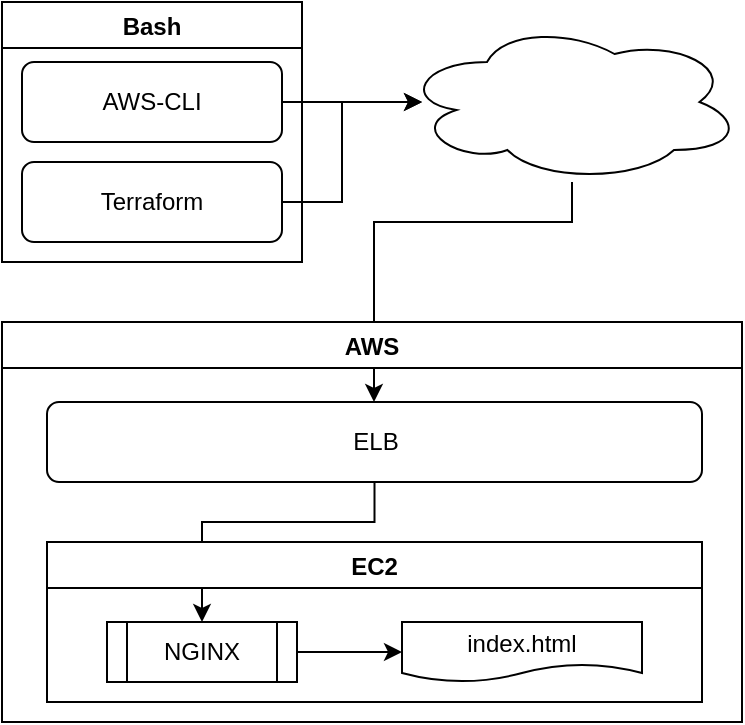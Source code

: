 <mxfile version="13.8.8" type="device"><diagram id="QL0NEkMMjSFfKRyp1khs" name="Page-1"><mxGraphModel dx="1060" dy="689" grid="1" gridSize="10" guides="1" tooltips="1" connect="1" arrows="1" fold="1" page="1" pageScale="1" pageWidth="850" pageHeight="1100" math="0" shadow="0"><root><mxCell id="0"/><mxCell id="1" parent="0"/><mxCell id="6x2RZiDKWOu3AK_Zwxqa-3" style="edgeStyle=orthogonalEdgeStyle;rounded=0;orthogonalLoop=1;jettySize=auto;html=1;exitX=1;exitY=0.5;exitDx=0;exitDy=0;entryX=0.059;entryY=0.5;entryDx=0;entryDy=0;entryPerimeter=0;" parent="1" source="6x2RZiDKWOu3AK_Zwxqa-1" target="6x2RZiDKWOu3AK_Zwxqa-2" edge="1"><mxGeometry relative="1" as="geometry"/></mxCell><mxCell id="6x2RZiDKWOu3AK_Zwxqa-18" style="edgeStyle=orthogonalEdgeStyle;rounded=0;orthogonalLoop=1;jettySize=auto;html=1;" parent="1" source="6x2RZiDKWOu3AK_Zwxqa-2" target="6x2RZiDKWOu3AK_Zwxqa-5" edge="1"><mxGeometry relative="1" as="geometry"><Array as="points"><mxPoint x="385" y="140"/><mxPoint x="286" y="140"/></Array></mxGeometry></mxCell><mxCell id="6x2RZiDKWOu3AK_Zwxqa-2" value="" style="ellipse;shape=cloud;whiteSpace=wrap;html=1;" parent="1" vertex="1"><mxGeometry x="300" y="40" width="170" height="80" as="geometry"/></mxCell><mxCell id="6x2RZiDKWOu3AK_Zwxqa-4" value="AWS" style="swimlane;" parent="1" vertex="1"><mxGeometry x="100" y="190" width="370" height="200" as="geometry"/></mxCell><mxCell id="6x2RZiDKWOu3AK_Zwxqa-11" value="" style="edgeStyle=orthogonalEdgeStyle;rounded=0;orthogonalLoop=1;jettySize=auto;html=1;entryX=0.5;entryY=0;entryDx=0;entryDy=0;" parent="6x2RZiDKWOu3AK_Zwxqa-4" source="6x2RZiDKWOu3AK_Zwxqa-5" target="6x2RZiDKWOu3AK_Zwxqa-12" edge="1"><mxGeometry relative="1" as="geometry"><mxPoint x="100" y="110" as="targetPoint"/><Array as="points"><mxPoint x="186" y="100"/><mxPoint x="100" y="100"/></Array></mxGeometry></mxCell><mxCell id="6x2RZiDKWOu3AK_Zwxqa-5" value="ELB" style="rounded=1;whiteSpace=wrap;html=1;" parent="6x2RZiDKWOu3AK_Zwxqa-4" vertex="1"><mxGeometry x="22.5" y="40" width="327.5" height="40" as="geometry"/></mxCell><mxCell id="6x2RZiDKWOu3AK_Zwxqa-7" value="EC2" style="swimlane;startSize=23;" parent="6x2RZiDKWOu3AK_Zwxqa-4" vertex="1"><mxGeometry x="22.5" y="110" width="327.5" height="80" as="geometry"/></mxCell><mxCell id="6x2RZiDKWOu3AK_Zwxqa-16" value="" style="edgeStyle=orthogonalEdgeStyle;rounded=0;orthogonalLoop=1;jettySize=auto;html=1;entryX=0;entryY=0.5;entryDx=0;entryDy=0;" parent="6x2RZiDKWOu3AK_Zwxqa-7" source="6x2RZiDKWOu3AK_Zwxqa-12" target="6x2RZiDKWOu3AK_Zwxqa-15" edge="1"><mxGeometry relative="1" as="geometry"><mxPoint x="205" y="55" as="targetPoint"/></mxGeometry></mxCell><mxCell id="6x2RZiDKWOu3AK_Zwxqa-12" value="NGINX" style="shape=process;whiteSpace=wrap;html=1;backgroundOutline=1;" parent="6x2RZiDKWOu3AK_Zwxqa-7" vertex="1"><mxGeometry x="30" y="40" width="95" height="30" as="geometry"/></mxCell><mxCell id="6x2RZiDKWOu3AK_Zwxqa-15" value="index.html" style="shape=document;whiteSpace=wrap;html=1;boundedLbl=1;" parent="6x2RZiDKWOu3AK_Zwxqa-7" vertex="1"><mxGeometry x="177.5" y="40" width="120" height="30" as="geometry"/></mxCell><mxCell id="M_5D8C8weY2dY53pVqi5-1" value="Bash" style="swimlane;startSize=23;" vertex="1" parent="1"><mxGeometry x="100" y="30" width="150" height="130" as="geometry"/></mxCell><mxCell id="6x2RZiDKWOu3AK_Zwxqa-1" value="AWS-CLI" style="rounded=1;whiteSpace=wrap;html=1;" parent="M_5D8C8weY2dY53pVqi5-1" vertex="1"><mxGeometry x="10" y="30" width="130" height="40" as="geometry"/></mxCell><mxCell id="M_5D8C8weY2dY53pVqi5-6" value="Terraform" style="rounded=1;whiteSpace=wrap;html=1;" vertex="1" parent="M_5D8C8weY2dY53pVqi5-1"><mxGeometry x="10" y="80" width="130" height="40" as="geometry"/></mxCell><mxCell id="M_5D8C8weY2dY53pVqi5-7" style="edgeStyle=orthogonalEdgeStyle;rounded=0;orthogonalLoop=1;jettySize=auto;html=1;entryX=0.059;entryY=0.5;entryDx=0;entryDy=0;entryPerimeter=0;" edge="1" parent="1" source="M_5D8C8weY2dY53pVqi5-6" target="6x2RZiDKWOu3AK_Zwxqa-2"><mxGeometry relative="1" as="geometry"/></mxCell></root></mxGraphModel></diagram></mxfile>